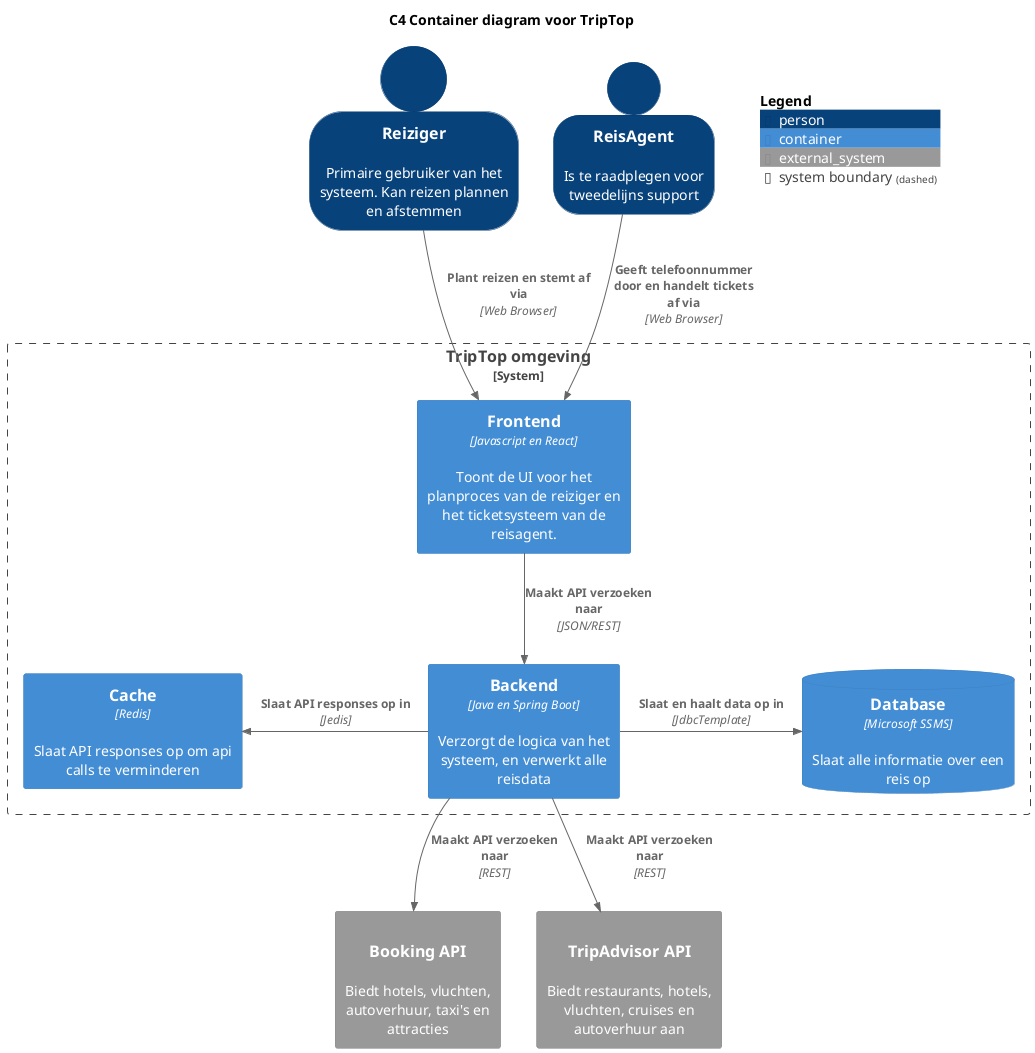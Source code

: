 @startuml C4 Container diagram voor TripTop
title C4 Container diagram voor TripTop
!include <C4/C4_Container.puml>

top to bottom direction

SHOW_PERSON_OUTLINE()

Person(reiziger, "Reiziger", "Primaire gebruiker van het systeem. Kan reizen plannen en afstemmen")
Person(reisagent, "ReisAgent", "Is te raadplegen voor tweedelijns support")

System_Boundary(system, "TripTop omgeving") {
    Container(frontend, "Frontend", "Javascript en React", "Toont de UI voor het planproces van de reiziger en het ticketsysteem van de reisagent.")
    Container(backend, "Backend", "Java en Spring Boot", "Verzorgt de logica van het systeem, en verwerkt alle reisdata")
    ContainerDb(db, "Database", "Microsoft SSMS", "Slaat alle informatie over een reis op")
    Container(cache, "Cache", "Redis", "Slaat API responses op om api calls te verminderen")
}

System_Ext(booking, "Booking API", "Biedt hotels, vluchten, autoverhuur, taxi's en attracties", "REST")
System_Ext(tripadvisor, "TripAdvisor API", "Biedt restaurants, hotels, vluchten, cruises en autoverhuur aan", "REST")

' USERS
Rel(reiziger, frontend, "Plant reizen en stemt af via", "Web Browser")
Rel(reisagent, frontend, "Geeft telefoonnummer door en handelt tickets af via", "Web Browser")

' SYSTEM
Rel(frontend, backend, "Maakt API verzoeken naar", "JSON/REST")
Rel_R(backend, db, "Slaat en haalt data op in", "JdbcTemplate")
Rel_L(backend, cache, "Slaat API responses op in", "Jedis")

' EXTERNAL SYSTEMS
' TODO: vind de api's zodat dit kan worden ingevuld met correcte informatie

Rel(backend, booking, "Maakt API verzoeken naar", "REST")
Rel(backend, tripadvisor, "Maakt API verzoeken naar", "REST")

SHOW_FLOATING_LEGEND()

@enduml